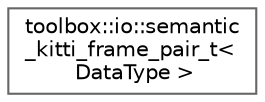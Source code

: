 digraph "Graphical Class Hierarchy"
{
 // LATEX_PDF_SIZE
  bgcolor="transparent";
  edge [fontname=Helvetica,fontsize=10,labelfontname=Helvetica,labelfontsize=10];
  node [fontname=Helvetica,fontsize=10,shape=box,height=0.2,width=0.4];
  rankdir="LR";
  Node0 [id="Node000000",label="toolbox::io::semantic\l_kitti_frame_pair_t\<\l DataType \>",height=0.2,width=0.4,color="grey40", fillcolor="white", style="filled",URL="$structtoolbox_1_1io_1_1semantic__kitti__frame__pair__t.html",tooltip="Frame pair data from Semantic KITTI dataset."];
}
